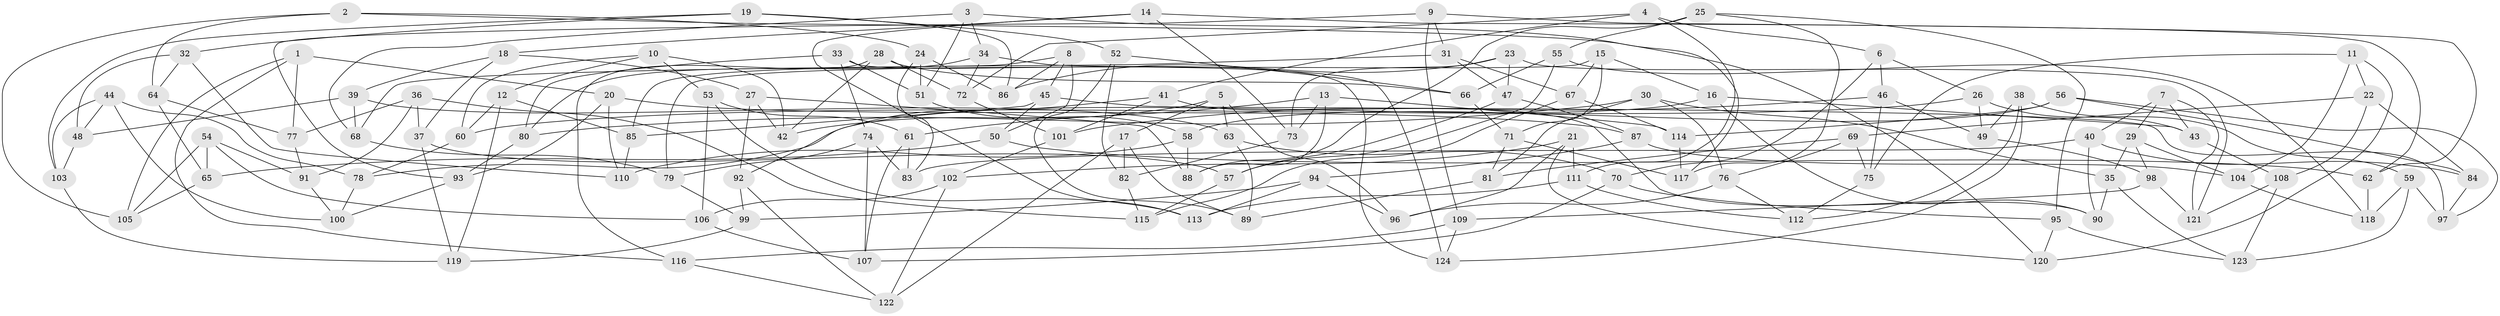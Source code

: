 // Generated by graph-tools (version 1.1) at 2025/37/03/09/25 02:37:49]
// undirected, 124 vertices, 248 edges
graph export_dot {
graph [start="1"]
  node [color=gray90,style=filled];
  1;
  2;
  3;
  4;
  5;
  6;
  7;
  8;
  9;
  10;
  11;
  12;
  13;
  14;
  15;
  16;
  17;
  18;
  19;
  20;
  21;
  22;
  23;
  24;
  25;
  26;
  27;
  28;
  29;
  30;
  31;
  32;
  33;
  34;
  35;
  36;
  37;
  38;
  39;
  40;
  41;
  42;
  43;
  44;
  45;
  46;
  47;
  48;
  49;
  50;
  51;
  52;
  53;
  54;
  55;
  56;
  57;
  58;
  59;
  60;
  61;
  62;
  63;
  64;
  65;
  66;
  67;
  68;
  69;
  70;
  71;
  72;
  73;
  74;
  75;
  76;
  77;
  78;
  79;
  80;
  81;
  82;
  83;
  84;
  85;
  86;
  87;
  88;
  89;
  90;
  91;
  92;
  93;
  94;
  95;
  96;
  97;
  98;
  99;
  100;
  101;
  102;
  103;
  104;
  105;
  106;
  107;
  108;
  109;
  110;
  111;
  112;
  113;
  114;
  115;
  116;
  117;
  118;
  119;
  120;
  121;
  122;
  123;
  124;
  1 -- 116;
  1 -- 105;
  1 -- 20;
  1 -- 77;
  2 -- 64;
  2 -- 105;
  2 -- 24;
  2 -- 120;
  3 -- 117;
  3 -- 34;
  3 -- 51;
  3 -- 68;
  4 -- 111;
  4 -- 6;
  4 -- 72;
  4 -- 41;
  5 -- 96;
  5 -- 17;
  5 -- 63;
  5 -- 42;
  6 -- 26;
  6 -- 46;
  6 -- 70;
  7 -- 121;
  7 -- 40;
  7 -- 29;
  7 -- 43;
  8 -- 50;
  8 -- 86;
  8 -- 85;
  8 -- 45;
  9 -- 62;
  9 -- 109;
  9 -- 93;
  9 -- 31;
  10 -- 53;
  10 -- 12;
  10 -- 42;
  10 -- 60;
  11 -- 120;
  11 -- 22;
  11 -- 75;
  11 -- 104;
  12 -- 85;
  12 -- 119;
  12 -- 60;
  13 -- 61;
  13 -- 73;
  13 -- 88;
  13 -- 114;
  14 -- 62;
  14 -- 18;
  14 -- 113;
  14 -- 73;
  15 -- 67;
  15 -- 16;
  15 -- 71;
  15 -- 79;
  16 -- 78;
  16 -- 43;
  16 -- 90;
  17 -- 82;
  17 -- 89;
  17 -- 122;
  18 -- 37;
  18 -- 27;
  18 -- 39;
  19 -- 52;
  19 -- 86;
  19 -- 32;
  19 -- 103;
  20 -- 110;
  20 -- 87;
  20 -- 93;
  21 -- 111;
  21 -- 120;
  21 -- 102;
  21 -- 96;
  22 -- 108;
  22 -- 69;
  22 -- 84;
  23 -- 86;
  23 -- 121;
  23 -- 73;
  23 -- 47;
  24 -- 51;
  24 -- 86;
  24 -- 83;
  25 -- 117;
  25 -- 55;
  25 -- 95;
  25 -- 88;
  26 -- 60;
  26 -- 43;
  26 -- 49;
  27 -- 88;
  27 -- 42;
  27 -- 92;
  28 -- 72;
  28 -- 66;
  28 -- 42;
  28 -- 116;
  29 -- 104;
  29 -- 35;
  29 -- 98;
  30 -- 76;
  30 -- 35;
  30 -- 81;
  30 -- 80;
  31 -- 68;
  31 -- 47;
  31 -- 67;
  32 -- 64;
  32 -- 48;
  32 -- 110;
  33 -- 74;
  33 -- 124;
  33 -- 51;
  33 -- 80;
  34 -- 124;
  34 -- 72;
  34 -- 80;
  35 -- 123;
  35 -- 90;
  36 -- 115;
  36 -- 77;
  36 -- 37;
  36 -- 91;
  37 -- 119;
  37 -- 57;
  38 -- 112;
  38 -- 59;
  38 -- 124;
  38 -- 49;
  39 -- 63;
  39 -- 68;
  39 -- 48;
  40 -- 90;
  40 -- 83;
  40 -- 84;
  41 -- 92;
  41 -- 101;
  41 -- 90;
  43 -- 108;
  44 -- 103;
  44 -- 78;
  44 -- 100;
  44 -- 48;
  45 -- 97;
  45 -- 85;
  45 -- 50;
  46 -- 75;
  46 -- 49;
  46 -- 101;
  47 -- 87;
  47 -- 57;
  48 -- 103;
  49 -- 98;
  50 -- 62;
  50 -- 65;
  51 -- 58;
  52 -- 82;
  52 -- 89;
  52 -- 66;
  53 -- 113;
  53 -- 61;
  53 -- 106;
  54 -- 106;
  54 -- 91;
  54 -- 105;
  54 -- 65;
  55 -- 57;
  55 -- 118;
  55 -- 66;
  56 -- 84;
  56 -- 58;
  56 -- 97;
  56 -- 114;
  57 -- 115;
  58 -- 110;
  58 -- 88;
  59 -- 123;
  59 -- 97;
  59 -- 118;
  60 -- 78;
  61 -- 107;
  61 -- 83;
  62 -- 118;
  63 -- 70;
  63 -- 89;
  64 -- 77;
  64 -- 65;
  65 -- 105;
  66 -- 71;
  67 -- 114;
  67 -- 115;
  68 -- 79;
  69 -- 81;
  69 -- 76;
  69 -- 75;
  70 -- 95;
  70 -- 107;
  71 -- 81;
  71 -- 117;
  72 -- 101;
  73 -- 82;
  74 -- 79;
  74 -- 107;
  74 -- 83;
  75 -- 112;
  76 -- 112;
  76 -- 96;
  77 -- 91;
  78 -- 100;
  79 -- 99;
  80 -- 93;
  81 -- 89;
  82 -- 115;
  84 -- 97;
  85 -- 110;
  87 -- 104;
  87 -- 94;
  91 -- 100;
  92 -- 99;
  92 -- 122;
  93 -- 100;
  94 -- 113;
  94 -- 96;
  94 -- 99;
  95 -- 123;
  95 -- 120;
  98 -- 121;
  98 -- 109;
  99 -- 119;
  101 -- 102;
  102 -- 122;
  102 -- 106;
  103 -- 119;
  104 -- 118;
  106 -- 107;
  108 -- 123;
  108 -- 121;
  109 -- 124;
  109 -- 116;
  111 -- 113;
  111 -- 112;
  114 -- 117;
  116 -- 122;
}

